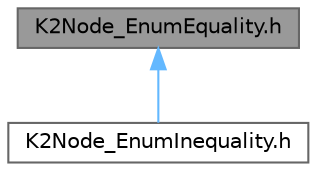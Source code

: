 digraph "K2Node_EnumEquality.h"
{
 // INTERACTIVE_SVG=YES
 // LATEX_PDF_SIZE
  bgcolor="transparent";
  edge [fontname=Helvetica,fontsize=10,labelfontname=Helvetica,labelfontsize=10];
  node [fontname=Helvetica,fontsize=10,shape=box,height=0.2,width=0.4];
  Node1 [id="Node000001",label="K2Node_EnumEquality.h",height=0.2,width=0.4,color="gray40", fillcolor="grey60", style="filled", fontcolor="black",tooltip=" "];
  Node1 -> Node2 [id="edge1_Node000001_Node000002",dir="back",color="steelblue1",style="solid",tooltip=" "];
  Node2 [id="Node000002",label="K2Node_EnumInequality.h",height=0.2,width=0.4,color="grey40", fillcolor="white", style="filled",URL="$d7/d5f/K2Node__EnumInequality_8h.html",tooltip=" "];
}
